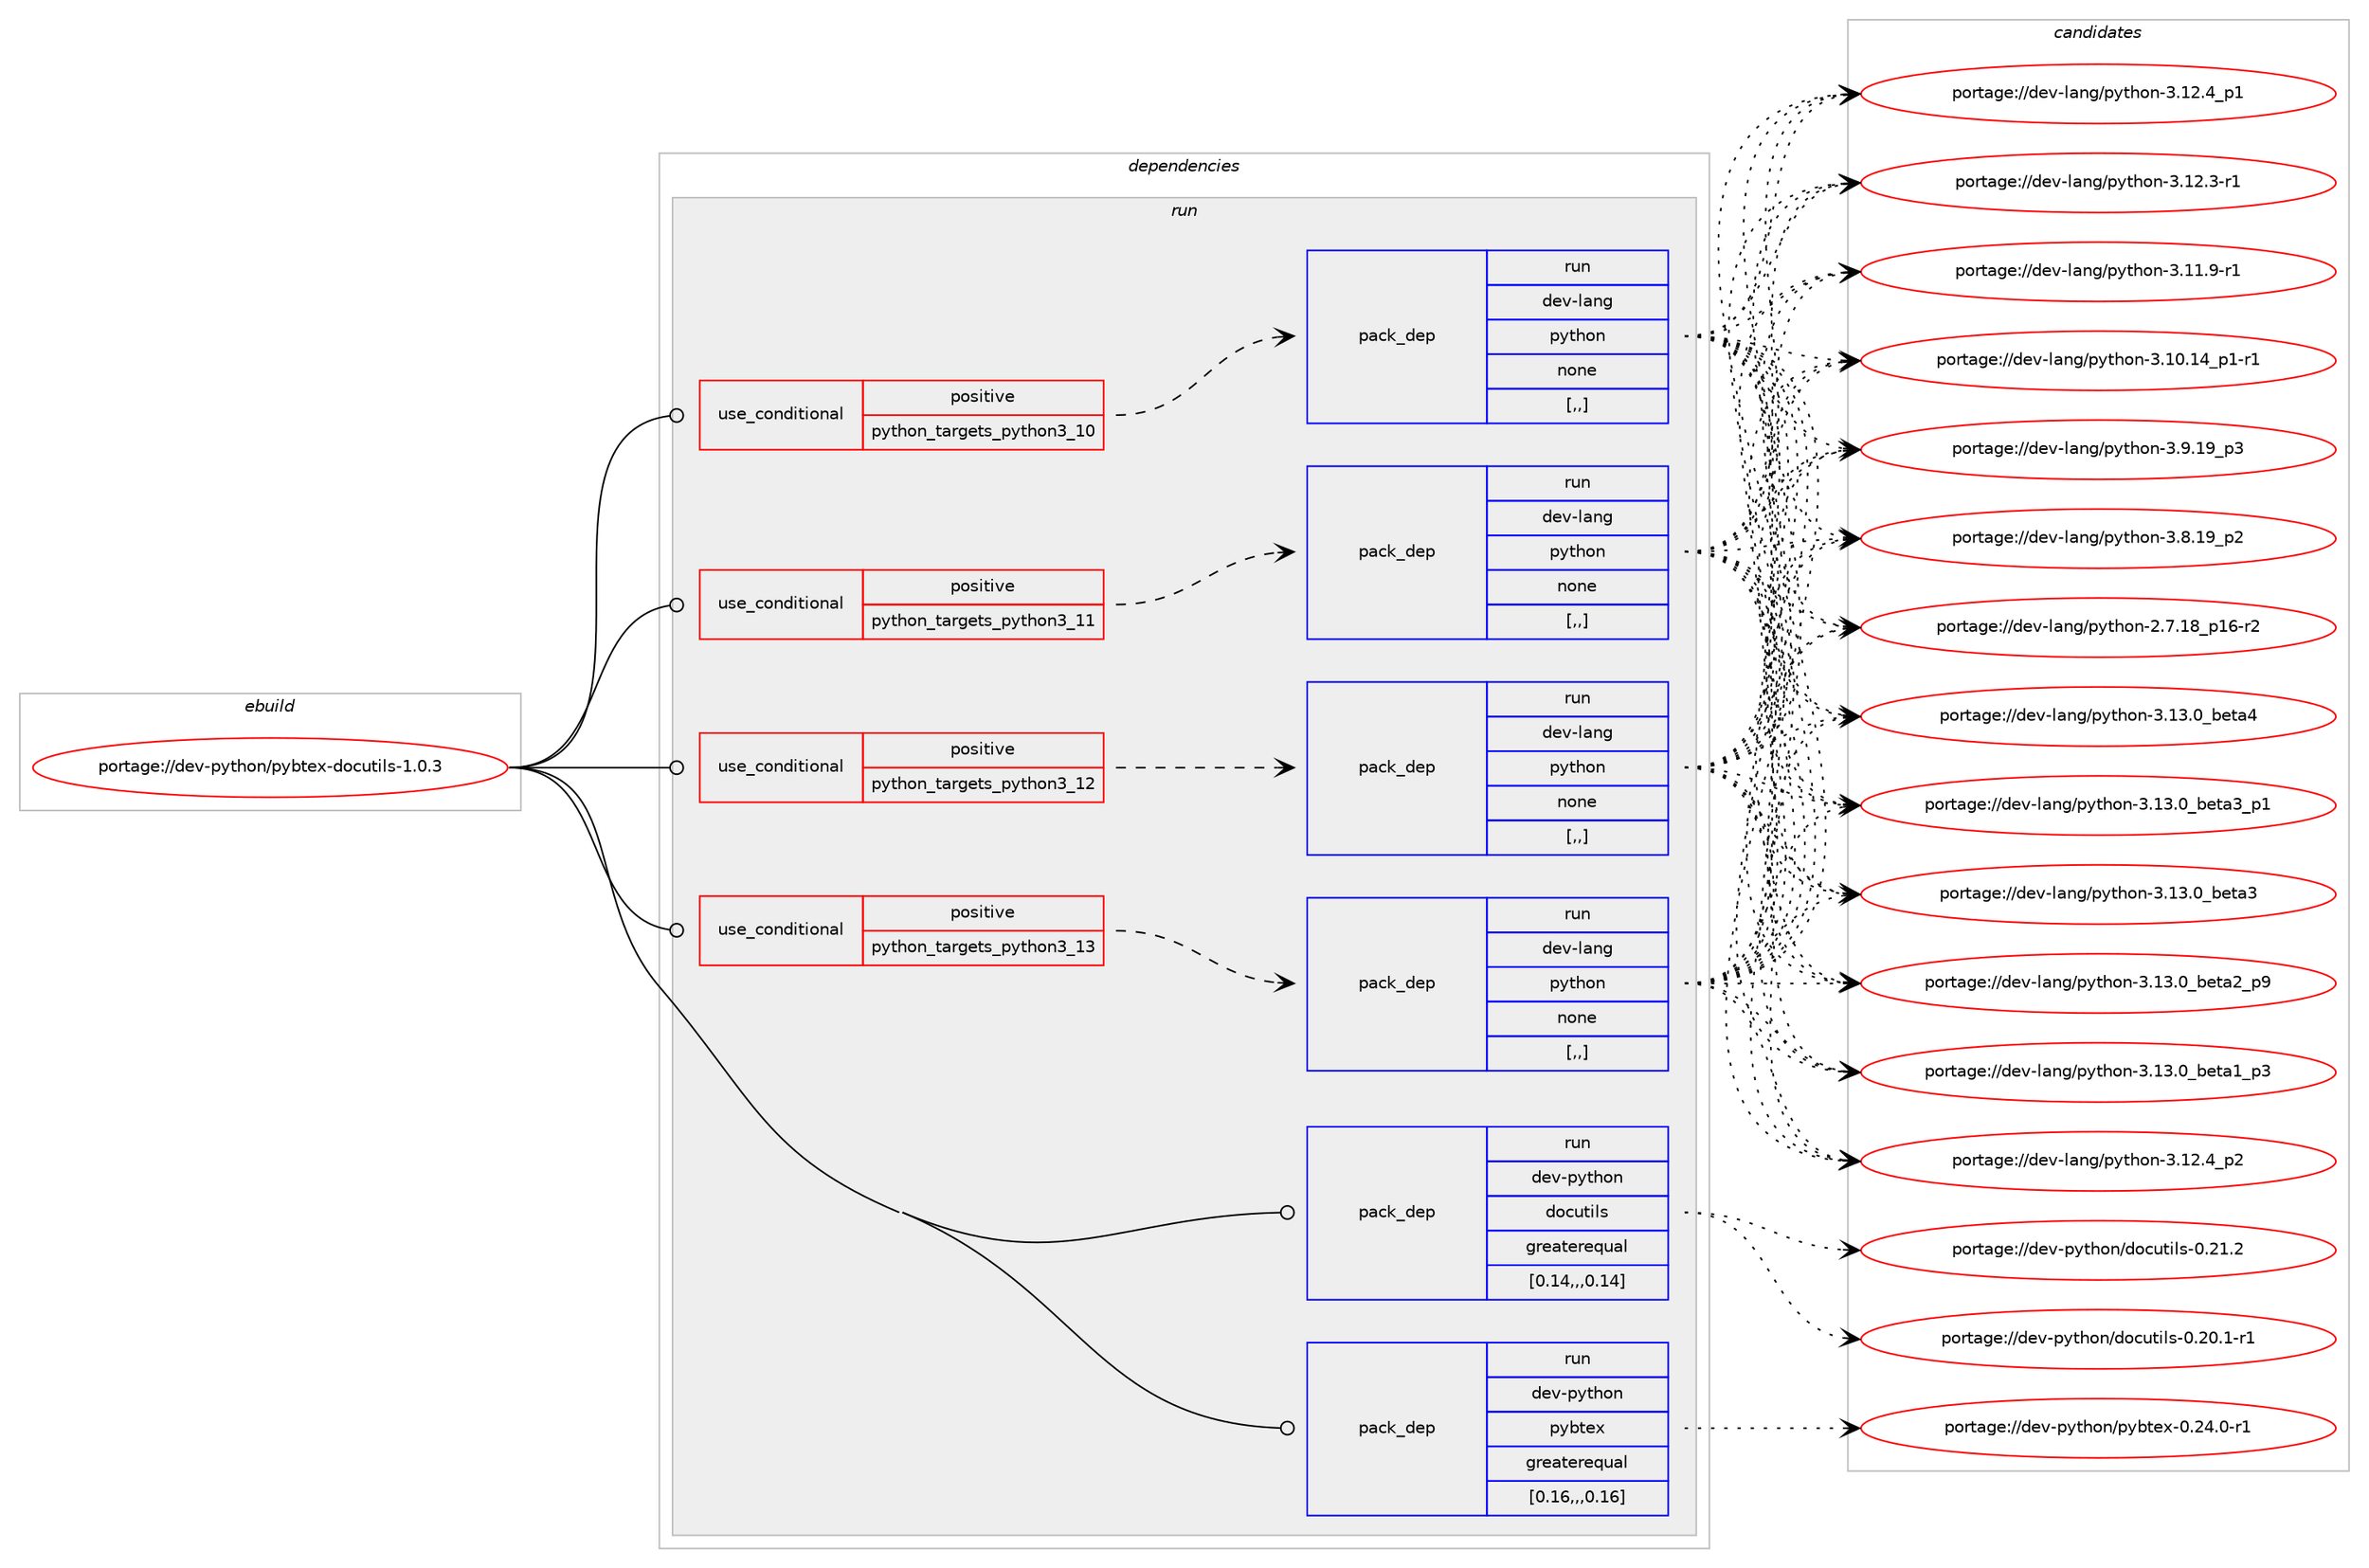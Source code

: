 digraph prolog {

# *************
# Graph options
# *************

newrank=true;
concentrate=true;
compound=true;
graph [rankdir=LR,fontname=Helvetica,fontsize=10,ranksep=1.5];#, ranksep=2.5, nodesep=0.2];
edge  [arrowhead=vee];
node  [fontname=Helvetica,fontsize=10];

# **********
# The ebuild
# **********

subgraph cluster_leftcol {
color=gray;
label=<<i>ebuild</i>>;
id [label="portage://dev-python/pybtex-docutils-1.0.3", color=red, width=4, href="../dev-python/pybtex-docutils-1.0.3.svg"];
}

# ****************
# The dependencies
# ****************

subgraph cluster_midcol {
color=gray;
label=<<i>dependencies</i>>;
subgraph cluster_compile {
fillcolor="#eeeeee";
style=filled;
label=<<i>compile</i>>;
}
subgraph cluster_compileandrun {
fillcolor="#eeeeee";
style=filled;
label=<<i>compile and run</i>>;
}
subgraph cluster_run {
fillcolor="#eeeeee";
style=filled;
label=<<i>run</i>>;
subgraph cond36694 {
dependency156192 [label=<<TABLE BORDER="0" CELLBORDER="1" CELLSPACING="0" CELLPADDING="4"><TR><TD ROWSPAN="3" CELLPADDING="10">use_conditional</TD></TR><TR><TD>positive</TD></TR><TR><TD>python_targets_python3_10</TD></TR></TABLE>>, shape=none, color=red];
subgraph pack118246 {
dependency156193 [label=<<TABLE BORDER="0" CELLBORDER="1" CELLSPACING="0" CELLPADDING="4" WIDTH="220"><TR><TD ROWSPAN="6" CELLPADDING="30">pack_dep</TD></TR><TR><TD WIDTH="110">run</TD></TR><TR><TD>dev-lang</TD></TR><TR><TD>python</TD></TR><TR><TD>none</TD></TR><TR><TD>[,,]</TD></TR></TABLE>>, shape=none, color=blue];
}
dependency156192:e -> dependency156193:w [weight=20,style="dashed",arrowhead="vee"];
}
id:e -> dependency156192:w [weight=20,style="solid",arrowhead="odot"];
subgraph cond36695 {
dependency156194 [label=<<TABLE BORDER="0" CELLBORDER="1" CELLSPACING="0" CELLPADDING="4"><TR><TD ROWSPAN="3" CELLPADDING="10">use_conditional</TD></TR><TR><TD>positive</TD></TR><TR><TD>python_targets_python3_11</TD></TR></TABLE>>, shape=none, color=red];
subgraph pack118247 {
dependency156195 [label=<<TABLE BORDER="0" CELLBORDER="1" CELLSPACING="0" CELLPADDING="4" WIDTH="220"><TR><TD ROWSPAN="6" CELLPADDING="30">pack_dep</TD></TR><TR><TD WIDTH="110">run</TD></TR><TR><TD>dev-lang</TD></TR><TR><TD>python</TD></TR><TR><TD>none</TD></TR><TR><TD>[,,]</TD></TR></TABLE>>, shape=none, color=blue];
}
dependency156194:e -> dependency156195:w [weight=20,style="dashed",arrowhead="vee"];
}
id:e -> dependency156194:w [weight=20,style="solid",arrowhead="odot"];
subgraph cond36696 {
dependency156196 [label=<<TABLE BORDER="0" CELLBORDER="1" CELLSPACING="0" CELLPADDING="4"><TR><TD ROWSPAN="3" CELLPADDING="10">use_conditional</TD></TR><TR><TD>positive</TD></TR><TR><TD>python_targets_python3_12</TD></TR></TABLE>>, shape=none, color=red];
subgraph pack118248 {
dependency156197 [label=<<TABLE BORDER="0" CELLBORDER="1" CELLSPACING="0" CELLPADDING="4" WIDTH="220"><TR><TD ROWSPAN="6" CELLPADDING="30">pack_dep</TD></TR><TR><TD WIDTH="110">run</TD></TR><TR><TD>dev-lang</TD></TR><TR><TD>python</TD></TR><TR><TD>none</TD></TR><TR><TD>[,,]</TD></TR></TABLE>>, shape=none, color=blue];
}
dependency156196:e -> dependency156197:w [weight=20,style="dashed",arrowhead="vee"];
}
id:e -> dependency156196:w [weight=20,style="solid",arrowhead="odot"];
subgraph cond36697 {
dependency156198 [label=<<TABLE BORDER="0" CELLBORDER="1" CELLSPACING="0" CELLPADDING="4"><TR><TD ROWSPAN="3" CELLPADDING="10">use_conditional</TD></TR><TR><TD>positive</TD></TR><TR><TD>python_targets_python3_13</TD></TR></TABLE>>, shape=none, color=red];
subgraph pack118249 {
dependency156199 [label=<<TABLE BORDER="0" CELLBORDER="1" CELLSPACING="0" CELLPADDING="4" WIDTH="220"><TR><TD ROWSPAN="6" CELLPADDING="30">pack_dep</TD></TR><TR><TD WIDTH="110">run</TD></TR><TR><TD>dev-lang</TD></TR><TR><TD>python</TD></TR><TR><TD>none</TD></TR><TR><TD>[,,]</TD></TR></TABLE>>, shape=none, color=blue];
}
dependency156198:e -> dependency156199:w [weight=20,style="dashed",arrowhead="vee"];
}
id:e -> dependency156198:w [weight=20,style="solid",arrowhead="odot"];
subgraph pack118250 {
dependency156200 [label=<<TABLE BORDER="0" CELLBORDER="1" CELLSPACING="0" CELLPADDING="4" WIDTH="220"><TR><TD ROWSPAN="6" CELLPADDING="30">pack_dep</TD></TR><TR><TD WIDTH="110">run</TD></TR><TR><TD>dev-python</TD></TR><TR><TD>docutils</TD></TR><TR><TD>greaterequal</TD></TR><TR><TD>[0.14,,,0.14]</TD></TR></TABLE>>, shape=none, color=blue];
}
id:e -> dependency156200:w [weight=20,style="solid",arrowhead="odot"];
subgraph pack118251 {
dependency156201 [label=<<TABLE BORDER="0" CELLBORDER="1" CELLSPACING="0" CELLPADDING="4" WIDTH="220"><TR><TD ROWSPAN="6" CELLPADDING="30">pack_dep</TD></TR><TR><TD WIDTH="110">run</TD></TR><TR><TD>dev-python</TD></TR><TR><TD>pybtex</TD></TR><TR><TD>greaterequal</TD></TR><TR><TD>[0.16,,,0.16]</TD></TR></TABLE>>, shape=none, color=blue];
}
id:e -> dependency156201:w [weight=20,style="solid",arrowhead="odot"];
}
}

# **************
# The candidates
# **************

subgraph cluster_choices {
rank=same;
color=gray;
label=<<i>candidates</i>>;

subgraph choice118246 {
color=black;
nodesep=1;
choice1001011184510897110103471121211161041111104551464951464895981011169752 [label="portage://dev-lang/python-3.13.0_beta4", color=red, width=4,href="../dev-lang/python-3.13.0_beta4.svg"];
choice10010111845108971101034711212111610411111045514649514648959810111697519511249 [label="portage://dev-lang/python-3.13.0_beta3_p1", color=red, width=4,href="../dev-lang/python-3.13.0_beta3_p1.svg"];
choice1001011184510897110103471121211161041111104551464951464895981011169751 [label="portage://dev-lang/python-3.13.0_beta3", color=red, width=4,href="../dev-lang/python-3.13.0_beta3.svg"];
choice10010111845108971101034711212111610411111045514649514648959810111697509511257 [label="portage://dev-lang/python-3.13.0_beta2_p9", color=red, width=4,href="../dev-lang/python-3.13.0_beta2_p9.svg"];
choice10010111845108971101034711212111610411111045514649514648959810111697499511251 [label="portage://dev-lang/python-3.13.0_beta1_p3", color=red, width=4,href="../dev-lang/python-3.13.0_beta1_p3.svg"];
choice100101118451089711010347112121116104111110455146495046529511250 [label="portage://dev-lang/python-3.12.4_p2", color=red, width=4,href="../dev-lang/python-3.12.4_p2.svg"];
choice100101118451089711010347112121116104111110455146495046529511249 [label="portage://dev-lang/python-3.12.4_p1", color=red, width=4,href="../dev-lang/python-3.12.4_p1.svg"];
choice100101118451089711010347112121116104111110455146495046514511449 [label="portage://dev-lang/python-3.12.3-r1", color=red, width=4,href="../dev-lang/python-3.12.3-r1.svg"];
choice100101118451089711010347112121116104111110455146494946574511449 [label="portage://dev-lang/python-3.11.9-r1", color=red, width=4,href="../dev-lang/python-3.11.9-r1.svg"];
choice100101118451089711010347112121116104111110455146494846495295112494511449 [label="portage://dev-lang/python-3.10.14_p1-r1", color=red, width=4,href="../dev-lang/python-3.10.14_p1-r1.svg"];
choice100101118451089711010347112121116104111110455146574649579511251 [label="portage://dev-lang/python-3.9.19_p3", color=red, width=4,href="../dev-lang/python-3.9.19_p3.svg"];
choice100101118451089711010347112121116104111110455146564649579511250 [label="portage://dev-lang/python-3.8.19_p2", color=red, width=4,href="../dev-lang/python-3.8.19_p2.svg"];
choice100101118451089711010347112121116104111110455046554649569511249544511450 [label="portage://dev-lang/python-2.7.18_p16-r2", color=red, width=4,href="../dev-lang/python-2.7.18_p16-r2.svg"];
dependency156193:e -> choice1001011184510897110103471121211161041111104551464951464895981011169752:w [style=dotted,weight="100"];
dependency156193:e -> choice10010111845108971101034711212111610411111045514649514648959810111697519511249:w [style=dotted,weight="100"];
dependency156193:e -> choice1001011184510897110103471121211161041111104551464951464895981011169751:w [style=dotted,weight="100"];
dependency156193:e -> choice10010111845108971101034711212111610411111045514649514648959810111697509511257:w [style=dotted,weight="100"];
dependency156193:e -> choice10010111845108971101034711212111610411111045514649514648959810111697499511251:w [style=dotted,weight="100"];
dependency156193:e -> choice100101118451089711010347112121116104111110455146495046529511250:w [style=dotted,weight="100"];
dependency156193:e -> choice100101118451089711010347112121116104111110455146495046529511249:w [style=dotted,weight="100"];
dependency156193:e -> choice100101118451089711010347112121116104111110455146495046514511449:w [style=dotted,weight="100"];
dependency156193:e -> choice100101118451089711010347112121116104111110455146494946574511449:w [style=dotted,weight="100"];
dependency156193:e -> choice100101118451089711010347112121116104111110455146494846495295112494511449:w [style=dotted,weight="100"];
dependency156193:e -> choice100101118451089711010347112121116104111110455146574649579511251:w [style=dotted,weight="100"];
dependency156193:e -> choice100101118451089711010347112121116104111110455146564649579511250:w [style=dotted,weight="100"];
dependency156193:e -> choice100101118451089711010347112121116104111110455046554649569511249544511450:w [style=dotted,weight="100"];
}
subgraph choice118247 {
color=black;
nodesep=1;
choice1001011184510897110103471121211161041111104551464951464895981011169752 [label="portage://dev-lang/python-3.13.0_beta4", color=red, width=4,href="../dev-lang/python-3.13.0_beta4.svg"];
choice10010111845108971101034711212111610411111045514649514648959810111697519511249 [label="portage://dev-lang/python-3.13.0_beta3_p1", color=red, width=4,href="../dev-lang/python-3.13.0_beta3_p1.svg"];
choice1001011184510897110103471121211161041111104551464951464895981011169751 [label="portage://dev-lang/python-3.13.0_beta3", color=red, width=4,href="../dev-lang/python-3.13.0_beta3.svg"];
choice10010111845108971101034711212111610411111045514649514648959810111697509511257 [label="portage://dev-lang/python-3.13.0_beta2_p9", color=red, width=4,href="../dev-lang/python-3.13.0_beta2_p9.svg"];
choice10010111845108971101034711212111610411111045514649514648959810111697499511251 [label="portage://dev-lang/python-3.13.0_beta1_p3", color=red, width=4,href="../dev-lang/python-3.13.0_beta1_p3.svg"];
choice100101118451089711010347112121116104111110455146495046529511250 [label="portage://dev-lang/python-3.12.4_p2", color=red, width=4,href="../dev-lang/python-3.12.4_p2.svg"];
choice100101118451089711010347112121116104111110455146495046529511249 [label="portage://dev-lang/python-3.12.4_p1", color=red, width=4,href="../dev-lang/python-3.12.4_p1.svg"];
choice100101118451089711010347112121116104111110455146495046514511449 [label="portage://dev-lang/python-3.12.3-r1", color=red, width=4,href="../dev-lang/python-3.12.3-r1.svg"];
choice100101118451089711010347112121116104111110455146494946574511449 [label="portage://dev-lang/python-3.11.9-r1", color=red, width=4,href="../dev-lang/python-3.11.9-r1.svg"];
choice100101118451089711010347112121116104111110455146494846495295112494511449 [label="portage://dev-lang/python-3.10.14_p1-r1", color=red, width=4,href="../dev-lang/python-3.10.14_p1-r1.svg"];
choice100101118451089711010347112121116104111110455146574649579511251 [label="portage://dev-lang/python-3.9.19_p3", color=red, width=4,href="../dev-lang/python-3.9.19_p3.svg"];
choice100101118451089711010347112121116104111110455146564649579511250 [label="portage://dev-lang/python-3.8.19_p2", color=red, width=4,href="../dev-lang/python-3.8.19_p2.svg"];
choice100101118451089711010347112121116104111110455046554649569511249544511450 [label="portage://dev-lang/python-2.7.18_p16-r2", color=red, width=4,href="../dev-lang/python-2.7.18_p16-r2.svg"];
dependency156195:e -> choice1001011184510897110103471121211161041111104551464951464895981011169752:w [style=dotted,weight="100"];
dependency156195:e -> choice10010111845108971101034711212111610411111045514649514648959810111697519511249:w [style=dotted,weight="100"];
dependency156195:e -> choice1001011184510897110103471121211161041111104551464951464895981011169751:w [style=dotted,weight="100"];
dependency156195:e -> choice10010111845108971101034711212111610411111045514649514648959810111697509511257:w [style=dotted,weight="100"];
dependency156195:e -> choice10010111845108971101034711212111610411111045514649514648959810111697499511251:w [style=dotted,weight="100"];
dependency156195:e -> choice100101118451089711010347112121116104111110455146495046529511250:w [style=dotted,weight="100"];
dependency156195:e -> choice100101118451089711010347112121116104111110455146495046529511249:w [style=dotted,weight="100"];
dependency156195:e -> choice100101118451089711010347112121116104111110455146495046514511449:w [style=dotted,weight="100"];
dependency156195:e -> choice100101118451089711010347112121116104111110455146494946574511449:w [style=dotted,weight="100"];
dependency156195:e -> choice100101118451089711010347112121116104111110455146494846495295112494511449:w [style=dotted,weight="100"];
dependency156195:e -> choice100101118451089711010347112121116104111110455146574649579511251:w [style=dotted,weight="100"];
dependency156195:e -> choice100101118451089711010347112121116104111110455146564649579511250:w [style=dotted,weight="100"];
dependency156195:e -> choice100101118451089711010347112121116104111110455046554649569511249544511450:w [style=dotted,weight="100"];
}
subgraph choice118248 {
color=black;
nodesep=1;
choice1001011184510897110103471121211161041111104551464951464895981011169752 [label="portage://dev-lang/python-3.13.0_beta4", color=red, width=4,href="../dev-lang/python-3.13.0_beta4.svg"];
choice10010111845108971101034711212111610411111045514649514648959810111697519511249 [label="portage://dev-lang/python-3.13.0_beta3_p1", color=red, width=4,href="../dev-lang/python-3.13.0_beta3_p1.svg"];
choice1001011184510897110103471121211161041111104551464951464895981011169751 [label="portage://dev-lang/python-3.13.0_beta3", color=red, width=4,href="../dev-lang/python-3.13.0_beta3.svg"];
choice10010111845108971101034711212111610411111045514649514648959810111697509511257 [label="portage://dev-lang/python-3.13.0_beta2_p9", color=red, width=4,href="../dev-lang/python-3.13.0_beta2_p9.svg"];
choice10010111845108971101034711212111610411111045514649514648959810111697499511251 [label="portage://dev-lang/python-3.13.0_beta1_p3", color=red, width=4,href="../dev-lang/python-3.13.0_beta1_p3.svg"];
choice100101118451089711010347112121116104111110455146495046529511250 [label="portage://dev-lang/python-3.12.4_p2", color=red, width=4,href="../dev-lang/python-3.12.4_p2.svg"];
choice100101118451089711010347112121116104111110455146495046529511249 [label="portage://dev-lang/python-3.12.4_p1", color=red, width=4,href="../dev-lang/python-3.12.4_p1.svg"];
choice100101118451089711010347112121116104111110455146495046514511449 [label="portage://dev-lang/python-3.12.3-r1", color=red, width=4,href="../dev-lang/python-3.12.3-r1.svg"];
choice100101118451089711010347112121116104111110455146494946574511449 [label="portage://dev-lang/python-3.11.9-r1", color=red, width=4,href="../dev-lang/python-3.11.9-r1.svg"];
choice100101118451089711010347112121116104111110455146494846495295112494511449 [label="portage://dev-lang/python-3.10.14_p1-r1", color=red, width=4,href="../dev-lang/python-3.10.14_p1-r1.svg"];
choice100101118451089711010347112121116104111110455146574649579511251 [label="portage://dev-lang/python-3.9.19_p3", color=red, width=4,href="../dev-lang/python-3.9.19_p3.svg"];
choice100101118451089711010347112121116104111110455146564649579511250 [label="portage://dev-lang/python-3.8.19_p2", color=red, width=4,href="../dev-lang/python-3.8.19_p2.svg"];
choice100101118451089711010347112121116104111110455046554649569511249544511450 [label="portage://dev-lang/python-2.7.18_p16-r2", color=red, width=4,href="../dev-lang/python-2.7.18_p16-r2.svg"];
dependency156197:e -> choice1001011184510897110103471121211161041111104551464951464895981011169752:w [style=dotted,weight="100"];
dependency156197:e -> choice10010111845108971101034711212111610411111045514649514648959810111697519511249:w [style=dotted,weight="100"];
dependency156197:e -> choice1001011184510897110103471121211161041111104551464951464895981011169751:w [style=dotted,weight="100"];
dependency156197:e -> choice10010111845108971101034711212111610411111045514649514648959810111697509511257:w [style=dotted,weight="100"];
dependency156197:e -> choice10010111845108971101034711212111610411111045514649514648959810111697499511251:w [style=dotted,weight="100"];
dependency156197:e -> choice100101118451089711010347112121116104111110455146495046529511250:w [style=dotted,weight="100"];
dependency156197:e -> choice100101118451089711010347112121116104111110455146495046529511249:w [style=dotted,weight="100"];
dependency156197:e -> choice100101118451089711010347112121116104111110455146495046514511449:w [style=dotted,weight="100"];
dependency156197:e -> choice100101118451089711010347112121116104111110455146494946574511449:w [style=dotted,weight="100"];
dependency156197:e -> choice100101118451089711010347112121116104111110455146494846495295112494511449:w [style=dotted,weight="100"];
dependency156197:e -> choice100101118451089711010347112121116104111110455146574649579511251:w [style=dotted,weight="100"];
dependency156197:e -> choice100101118451089711010347112121116104111110455146564649579511250:w [style=dotted,weight="100"];
dependency156197:e -> choice100101118451089711010347112121116104111110455046554649569511249544511450:w [style=dotted,weight="100"];
}
subgraph choice118249 {
color=black;
nodesep=1;
choice1001011184510897110103471121211161041111104551464951464895981011169752 [label="portage://dev-lang/python-3.13.0_beta4", color=red, width=4,href="../dev-lang/python-3.13.0_beta4.svg"];
choice10010111845108971101034711212111610411111045514649514648959810111697519511249 [label="portage://dev-lang/python-3.13.0_beta3_p1", color=red, width=4,href="../dev-lang/python-3.13.0_beta3_p1.svg"];
choice1001011184510897110103471121211161041111104551464951464895981011169751 [label="portage://dev-lang/python-3.13.0_beta3", color=red, width=4,href="../dev-lang/python-3.13.0_beta3.svg"];
choice10010111845108971101034711212111610411111045514649514648959810111697509511257 [label="portage://dev-lang/python-3.13.0_beta2_p9", color=red, width=4,href="../dev-lang/python-3.13.0_beta2_p9.svg"];
choice10010111845108971101034711212111610411111045514649514648959810111697499511251 [label="portage://dev-lang/python-3.13.0_beta1_p3", color=red, width=4,href="../dev-lang/python-3.13.0_beta1_p3.svg"];
choice100101118451089711010347112121116104111110455146495046529511250 [label="portage://dev-lang/python-3.12.4_p2", color=red, width=4,href="../dev-lang/python-3.12.4_p2.svg"];
choice100101118451089711010347112121116104111110455146495046529511249 [label="portage://dev-lang/python-3.12.4_p1", color=red, width=4,href="../dev-lang/python-3.12.4_p1.svg"];
choice100101118451089711010347112121116104111110455146495046514511449 [label="portage://dev-lang/python-3.12.3-r1", color=red, width=4,href="../dev-lang/python-3.12.3-r1.svg"];
choice100101118451089711010347112121116104111110455146494946574511449 [label="portage://dev-lang/python-3.11.9-r1", color=red, width=4,href="../dev-lang/python-3.11.9-r1.svg"];
choice100101118451089711010347112121116104111110455146494846495295112494511449 [label="portage://dev-lang/python-3.10.14_p1-r1", color=red, width=4,href="../dev-lang/python-3.10.14_p1-r1.svg"];
choice100101118451089711010347112121116104111110455146574649579511251 [label="portage://dev-lang/python-3.9.19_p3", color=red, width=4,href="../dev-lang/python-3.9.19_p3.svg"];
choice100101118451089711010347112121116104111110455146564649579511250 [label="portage://dev-lang/python-3.8.19_p2", color=red, width=4,href="../dev-lang/python-3.8.19_p2.svg"];
choice100101118451089711010347112121116104111110455046554649569511249544511450 [label="portage://dev-lang/python-2.7.18_p16-r2", color=red, width=4,href="../dev-lang/python-2.7.18_p16-r2.svg"];
dependency156199:e -> choice1001011184510897110103471121211161041111104551464951464895981011169752:w [style=dotted,weight="100"];
dependency156199:e -> choice10010111845108971101034711212111610411111045514649514648959810111697519511249:w [style=dotted,weight="100"];
dependency156199:e -> choice1001011184510897110103471121211161041111104551464951464895981011169751:w [style=dotted,weight="100"];
dependency156199:e -> choice10010111845108971101034711212111610411111045514649514648959810111697509511257:w [style=dotted,weight="100"];
dependency156199:e -> choice10010111845108971101034711212111610411111045514649514648959810111697499511251:w [style=dotted,weight="100"];
dependency156199:e -> choice100101118451089711010347112121116104111110455146495046529511250:w [style=dotted,weight="100"];
dependency156199:e -> choice100101118451089711010347112121116104111110455146495046529511249:w [style=dotted,weight="100"];
dependency156199:e -> choice100101118451089711010347112121116104111110455146495046514511449:w [style=dotted,weight="100"];
dependency156199:e -> choice100101118451089711010347112121116104111110455146494946574511449:w [style=dotted,weight="100"];
dependency156199:e -> choice100101118451089711010347112121116104111110455146494846495295112494511449:w [style=dotted,weight="100"];
dependency156199:e -> choice100101118451089711010347112121116104111110455146574649579511251:w [style=dotted,weight="100"];
dependency156199:e -> choice100101118451089711010347112121116104111110455146564649579511250:w [style=dotted,weight="100"];
dependency156199:e -> choice100101118451089711010347112121116104111110455046554649569511249544511450:w [style=dotted,weight="100"];
}
subgraph choice118250 {
color=black;
nodesep=1;
choice10010111845112121116104111110471001119911711610510811545484650494650 [label="portage://dev-python/docutils-0.21.2", color=red, width=4,href="../dev-python/docutils-0.21.2.svg"];
choice100101118451121211161041111104710011199117116105108115454846504846494511449 [label="portage://dev-python/docutils-0.20.1-r1", color=red, width=4,href="../dev-python/docutils-0.20.1-r1.svg"];
dependency156200:e -> choice10010111845112121116104111110471001119911711610510811545484650494650:w [style=dotted,weight="100"];
dependency156200:e -> choice100101118451121211161041111104710011199117116105108115454846504846494511449:w [style=dotted,weight="100"];
}
subgraph choice118251 {
color=black;
nodesep=1;
choice100101118451121211161041111104711212198116101120454846505246484511449 [label="portage://dev-python/pybtex-0.24.0-r1", color=red, width=4,href="../dev-python/pybtex-0.24.0-r1.svg"];
dependency156201:e -> choice100101118451121211161041111104711212198116101120454846505246484511449:w [style=dotted,weight="100"];
}
}

}
